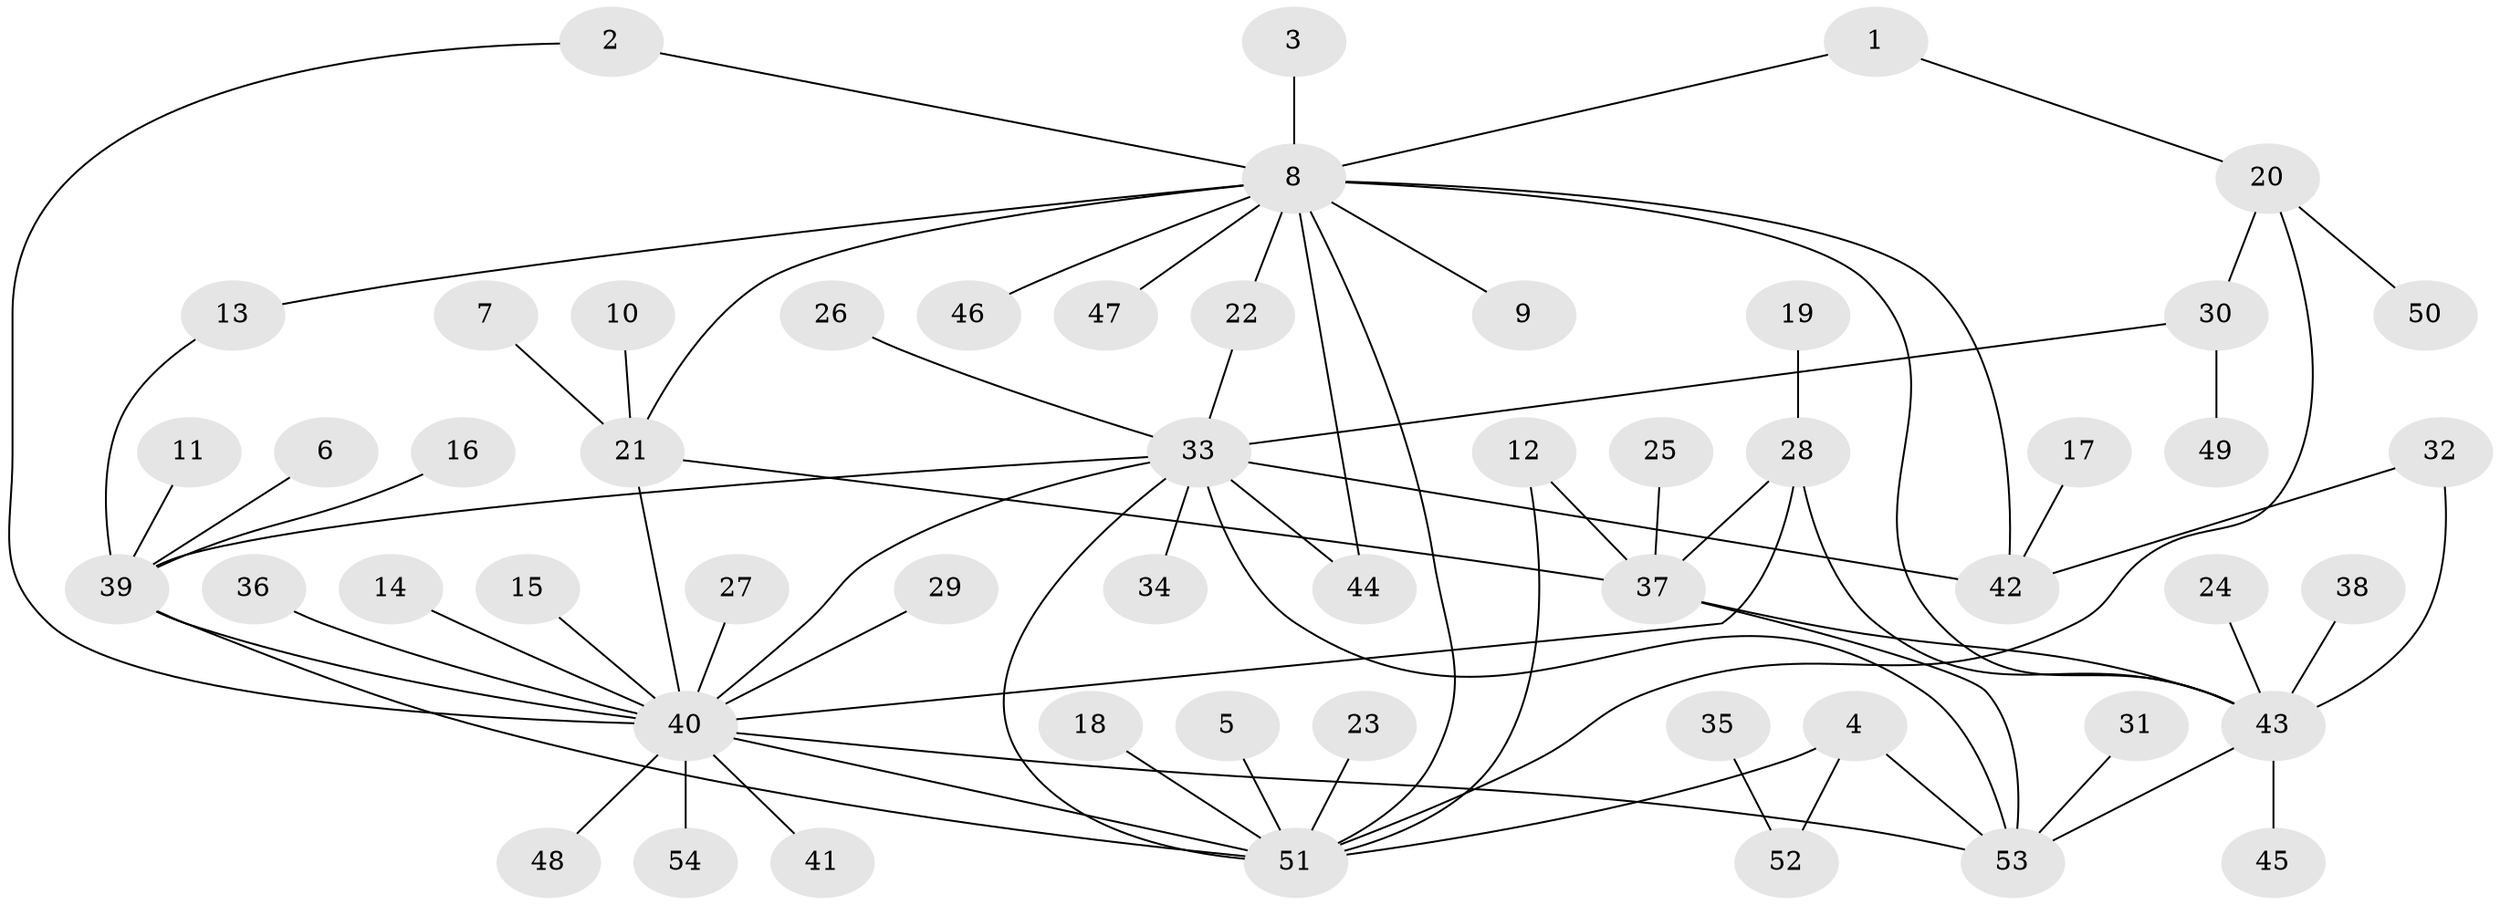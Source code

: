 // original degree distribution, {16: 0.018518518518518517, 6: 0.027777777777777776, 1: 0.5, 10: 0.009259259259259259, 2: 0.28703703703703703, 12: 0.009259259259259259, 4: 0.018518518518518517, 5: 0.009259259259259259, 11: 0.009259259259259259, 7: 0.018518518518518517, 3: 0.09259259259259259}
// Generated by graph-tools (version 1.1) at 2025/49/03/09/25 03:49:48]
// undirected, 54 vertices, 73 edges
graph export_dot {
graph [start="1"]
  node [color=gray90,style=filled];
  1;
  2;
  3;
  4;
  5;
  6;
  7;
  8;
  9;
  10;
  11;
  12;
  13;
  14;
  15;
  16;
  17;
  18;
  19;
  20;
  21;
  22;
  23;
  24;
  25;
  26;
  27;
  28;
  29;
  30;
  31;
  32;
  33;
  34;
  35;
  36;
  37;
  38;
  39;
  40;
  41;
  42;
  43;
  44;
  45;
  46;
  47;
  48;
  49;
  50;
  51;
  52;
  53;
  54;
  1 -- 8 [weight=1.0];
  1 -- 20 [weight=1.0];
  2 -- 8 [weight=1.0];
  2 -- 40 [weight=1.0];
  3 -- 8 [weight=1.0];
  4 -- 51 [weight=1.0];
  4 -- 52 [weight=1.0];
  4 -- 53 [weight=1.0];
  5 -- 51 [weight=1.0];
  6 -- 39 [weight=1.0];
  7 -- 21 [weight=1.0];
  8 -- 9 [weight=1.0];
  8 -- 13 [weight=1.0];
  8 -- 21 [weight=1.0];
  8 -- 22 [weight=1.0];
  8 -- 42 [weight=1.0];
  8 -- 43 [weight=1.0];
  8 -- 44 [weight=1.0];
  8 -- 46 [weight=1.0];
  8 -- 47 [weight=1.0];
  8 -- 51 [weight=1.0];
  10 -- 21 [weight=1.0];
  11 -- 39 [weight=1.0];
  12 -- 37 [weight=1.0];
  12 -- 51 [weight=1.0];
  13 -- 39 [weight=1.0];
  14 -- 40 [weight=1.0];
  15 -- 40 [weight=1.0];
  16 -- 39 [weight=1.0];
  17 -- 42 [weight=1.0];
  18 -- 51 [weight=1.0];
  19 -- 28 [weight=1.0];
  20 -- 30 [weight=1.0];
  20 -- 50 [weight=1.0];
  20 -- 51 [weight=1.0];
  21 -- 37 [weight=1.0];
  21 -- 40 [weight=1.0];
  22 -- 33 [weight=1.0];
  23 -- 51 [weight=1.0];
  24 -- 43 [weight=1.0];
  25 -- 37 [weight=1.0];
  26 -- 33 [weight=1.0];
  27 -- 40 [weight=1.0];
  28 -- 37 [weight=1.0];
  28 -- 40 [weight=1.0];
  28 -- 43 [weight=1.0];
  29 -- 40 [weight=1.0];
  30 -- 33 [weight=1.0];
  30 -- 49 [weight=1.0];
  31 -- 53 [weight=1.0];
  32 -- 42 [weight=1.0];
  32 -- 43 [weight=1.0];
  33 -- 34 [weight=1.0];
  33 -- 39 [weight=1.0];
  33 -- 40 [weight=1.0];
  33 -- 42 [weight=1.0];
  33 -- 44 [weight=1.0];
  33 -- 51 [weight=1.0];
  33 -- 53 [weight=1.0];
  35 -- 52 [weight=1.0];
  36 -- 40 [weight=1.0];
  37 -- 43 [weight=1.0];
  37 -- 53 [weight=1.0];
  38 -- 43 [weight=1.0];
  39 -- 40 [weight=1.0];
  39 -- 51 [weight=1.0];
  40 -- 41 [weight=1.0];
  40 -- 48 [weight=1.0];
  40 -- 51 [weight=1.0];
  40 -- 53 [weight=1.0];
  40 -- 54 [weight=1.0];
  43 -- 45 [weight=1.0];
  43 -- 53 [weight=1.0];
}
